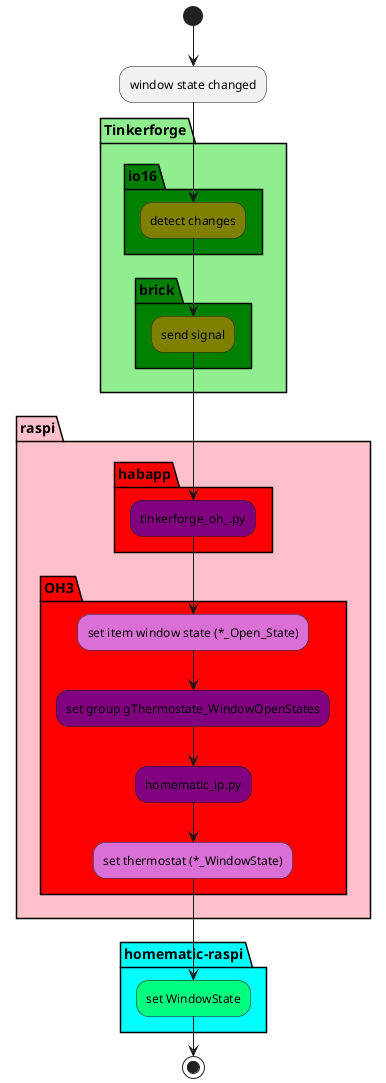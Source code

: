 @startuml
(*) --> "window state changed"

partition Tinkerforge #lightgreen {

  partition io16 #green {
    "window state changed" --> "detect changes" #olive
  }

  partition brick #green {
     "detect changes" --> "send signal" #olive
  }
}

partition raspi #pink {

  partition habapp #red {
     "send signal" --> tinkerforge_oh_.py #purple
  }

  partition OH3 #red {
    tinkerforge_oh_.py --> "set item window state (*_Open_State)" #orchid
    "set item window state (*_Open_State)" --> "set group gThermostate_WindowOpenStates" #purple
    "set group gThermostate_WindowOpenStates" --> homematic_ip.py #purple
    homematic_ip.py --> "set thermostat (*_WindowState)" #orchid
  }

}

partition homematic-raspi #aqua {
  "set thermostat (*_WindowState)" --> "set WindowState" #springgreen
}
"set WindowState" --> (*)
@enduml
